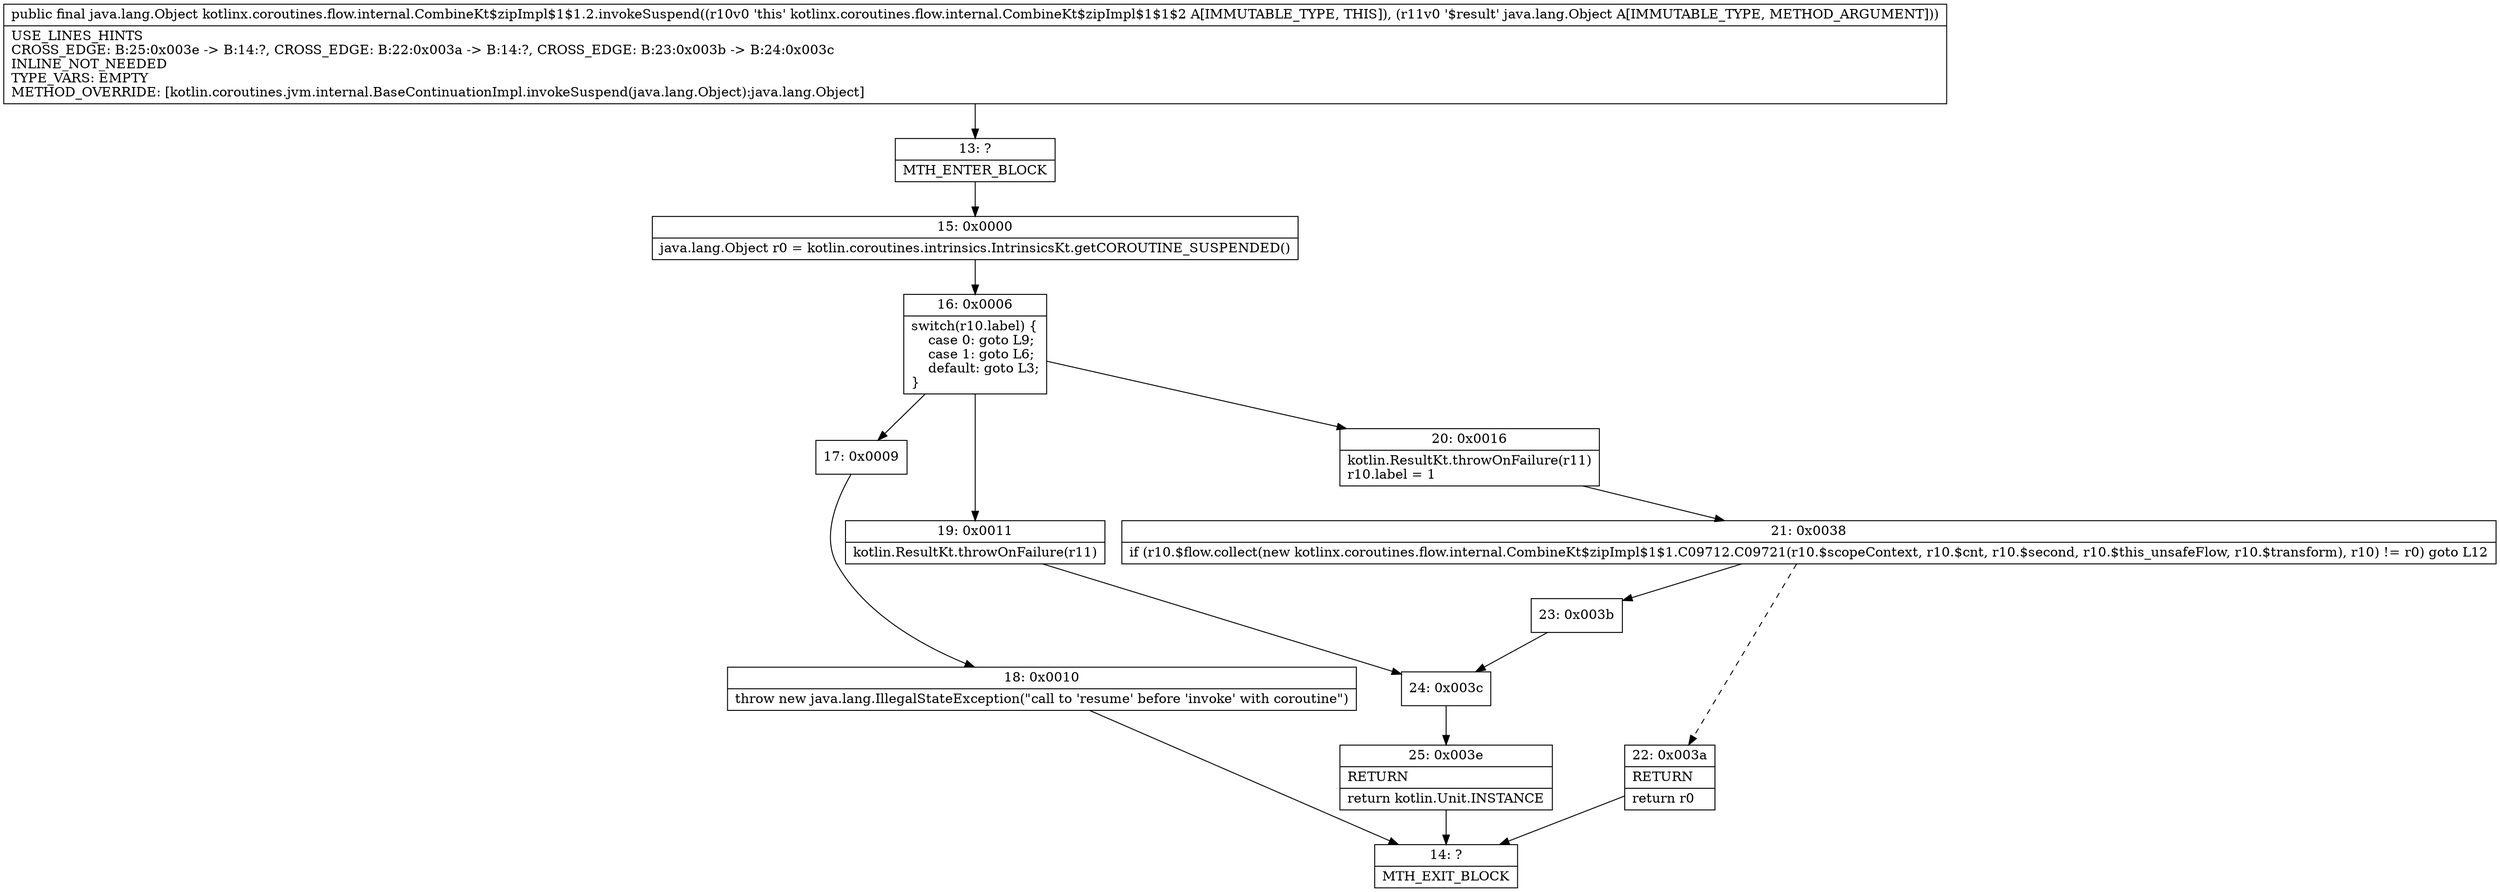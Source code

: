 digraph "CFG forkotlinx.coroutines.flow.internal.CombineKt$zipImpl$1$1.2.invokeSuspend(Ljava\/lang\/Object;)Ljava\/lang\/Object;" {
Node_13 [shape=record,label="{13\:\ ?|MTH_ENTER_BLOCK\l}"];
Node_15 [shape=record,label="{15\:\ 0x0000|java.lang.Object r0 = kotlin.coroutines.intrinsics.IntrinsicsKt.getCOROUTINE_SUSPENDED()\l}"];
Node_16 [shape=record,label="{16\:\ 0x0006|switch(r10.label) \{\l    case 0: goto L9;\l    case 1: goto L6;\l    default: goto L3;\l\}\l}"];
Node_17 [shape=record,label="{17\:\ 0x0009}"];
Node_18 [shape=record,label="{18\:\ 0x0010|throw new java.lang.IllegalStateException(\"call to 'resume' before 'invoke' with coroutine\")\l}"];
Node_14 [shape=record,label="{14\:\ ?|MTH_EXIT_BLOCK\l}"];
Node_19 [shape=record,label="{19\:\ 0x0011|kotlin.ResultKt.throwOnFailure(r11)\l}"];
Node_24 [shape=record,label="{24\:\ 0x003c}"];
Node_25 [shape=record,label="{25\:\ 0x003e|RETURN\l|return kotlin.Unit.INSTANCE\l}"];
Node_20 [shape=record,label="{20\:\ 0x0016|kotlin.ResultKt.throwOnFailure(r11)\lr10.label = 1\l}"];
Node_21 [shape=record,label="{21\:\ 0x0038|if (r10.$flow.collect(new kotlinx.coroutines.flow.internal.CombineKt$zipImpl$1$1.C09712.C09721(r10.$scopeContext, r10.$cnt, r10.$second, r10.$this_unsafeFlow, r10.$transform), r10) != r0) goto L12\l}"];
Node_22 [shape=record,label="{22\:\ 0x003a|RETURN\l|return r0\l}"];
Node_23 [shape=record,label="{23\:\ 0x003b}"];
MethodNode[shape=record,label="{public final java.lang.Object kotlinx.coroutines.flow.internal.CombineKt$zipImpl$1$1.2.invokeSuspend((r10v0 'this' kotlinx.coroutines.flow.internal.CombineKt$zipImpl$1$1$2 A[IMMUTABLE_TYPE, THIS]), (r11v0 '$result' java.lang.Object A[IMMUTABLE_TYPE, METHOD_ARGUMENT]))  | USE_LINES_HINTS\lCROSS_EDGE: B:25:0x003e \-\> B:14:?, CROSS_EDGE: B:22:0x003a \-\> B:14:?, CROSS_EDGE: B:23:0x003b \-\> B:24:0x003c\lINLINE_NOT_NEEDED\lTYPE_VARS: EMPTY\lMETHOD_OVERRIDE: [kotlin.coroutines.jvm.internal.BaseContinuationImpl.invokeSuspend(java.lang.Object):java.lang.Object]\l}"];
MethodNode -> Node_13;Node_13 -> Node_15;
Node_15 -> Node_16;
Node_16 -> Node_17;
Node_16 -> Node_19;
Node_16 -> Node_20;
Node_17 -> Node_18;
Node_18 -> Node_14;
Node_19 -> Node_24;
Node_24 -> Node_25;
Node_25 -> Node_14;
Node_20 -> Node_21;
Node_21 -> Node_22[style=dashed];
Node_21 -> Node_23;
Node_22 -> Node_14;
Node_23 -> Node_24;
}

